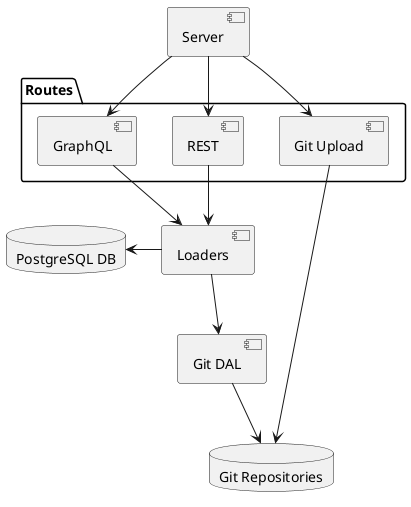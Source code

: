@startuml

component Server
package "Routes" {
  component "REST" as REST
  component "GraphQL" as GraphQL
  component "Git Upload" as GitUpload
}
component Loaders
component "Git DAL" as GitDAL

database "Git Repositories" as GitRepos
database "PostgreSQL DB" as Postgres

Server -down-> GraphQL
Server -down-> GitUpload
GitUpload -down-> GitRepos
Server -down-> REST
REST -down-> Loaders
GraphQL -down-> Loaders
Loaders -left-> Postgres
Loaders -down-> GitDAL
GitDAL -down-> GitRepos

@enduml
